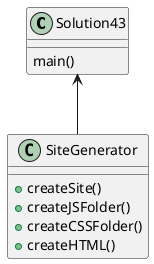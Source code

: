 @startuml
'https://plantuml.com/class-diagram

class Solution43{
    main()
}

class SiteGenerator{
    +createSite()
    +createJSFolder()
    +createCSSFolder()
    +createHTML()
}

Solution43<--SiteGenerator
@enduml